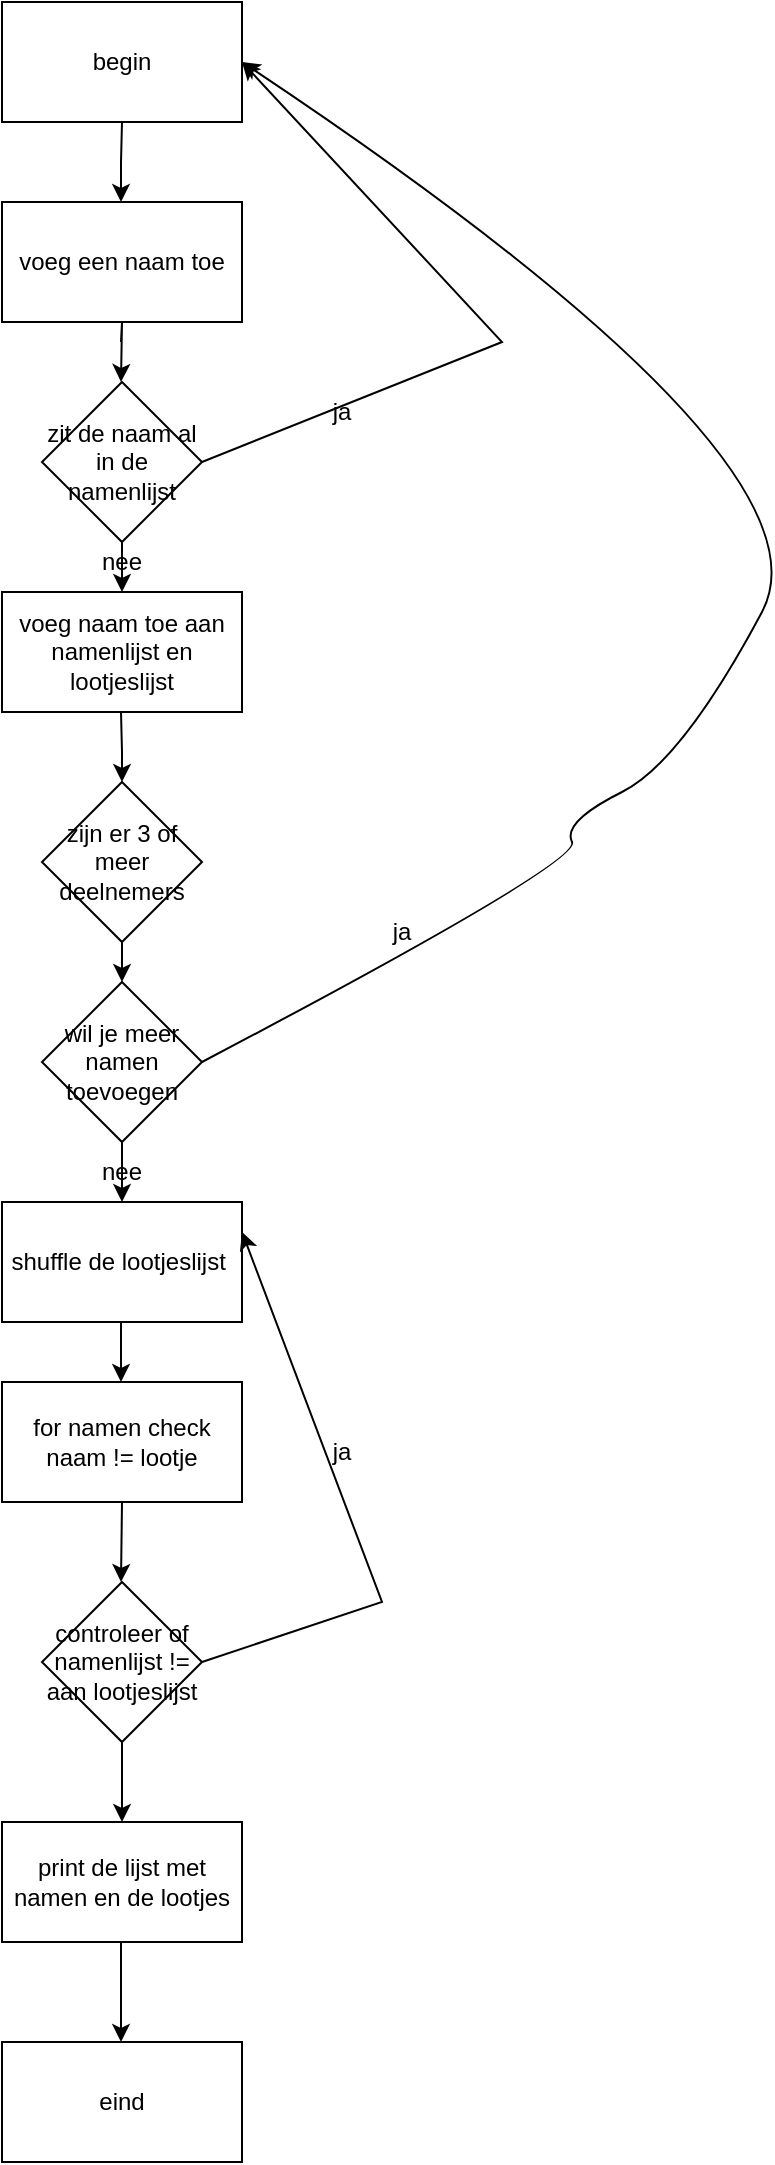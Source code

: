 <mxfile version="20.7.4" type="device"><diagram id="C5RBs43oDa-KdzZeNtuy" name="Page-1"><mxGraphModel dx="1120" dy="474" grid="1" gridSize="10" guides="1" tooltips="1" connect="1" arrows="1" fold="1" page="1" pageScale="1" pageWidth="827" pageHeight="1169" math="0" shadow="0"><root><mxCell id="WIyWlLk6GJQsqaUBKTNV-0"/><mxCell id="WIyWlLk6GJQsqaUBKTNV-1" parent="WIyWlLk6GJQsqaUBKTNV-0"/><mxCell id="dSPVOioRj7OiVC7qRY5_-0" value="begin" style="rounded=0;whiteSpace=wrap;html=1;" parent="WIyWlLk6GJQsqaUBKTNV-1" vertex="1"><mxGeometry x="150" y="30" width="120" height="60" as="geometry"/></mxCell><mxCell id="dSPVOioRj7OiVC7qRY5_-1" value="voeg een naam toe" style="rounded=0;whiteSpace=wrap;html=1;" parent="WIyWlLk6GJQsqaUBKTNV-1" vertex="1"><mxGeometry x="150" y="130" width="120" height="60" as="geometry"/></mxCell><mxCell id="WETKjgocqIHK4AzlEEGE-1" value="print de lijst met namen en de lootjes" style="rounded=0;whiteSpace=wrap;html=1;" parent="WIyWlLk6GJQsqaUBKTNV-1" vertex="1"><mxGeometry x="150" y="940" width="120" height="60" as="geometry"/></mxCell><mxCell id="WETKjgocqIHK4AzlEEGE-18" value="eind" style="rounded=0;whiteSpace=wrap;html=1;" parent="WIyWlLk6GJQsqaUBKTNV-1" vertex="1"><mxGeometry x="150" y="1050" width="120" height="60" as="geometry"/></mxCell><mxCell id="xvVnN4e7SAWsDOoDli2d-5" value="voeg naam toe aan namenlijst en lootjeslijst" style="rounded=0;whiteSpace=wrap;html=1;" parent="WIyWlLk6GJQsqaUBKTNV-1" vertex="1"><mxGeometry x="150" y="325" width="120" height="60" as="geometry"/></mxCell><mxCell id="xvVnN4e7SAWsDOoDli2d-10" value="" style="endArrow=classic;html=1;rounded=0;exitX=0.5;exitY=1;exitDx=0;exitDy=0;" parent="WIyWlLk6GJQsqaUBKTNV-1" source="dSPVOioRj7OiVC7qRY5_-0" edge="1"><mxGeometry width="50" height="50" relative="1" as="geometry"><mxPoint x="209.5" y="100" as="sourcePoint"/><mxPoint x="209.5" y="130" as="targetPoint"/><Array as="points"><mxPoint x="209.5" y="110"/></Array></mxGeometry></mxCell><mxCell id="xvVnN4e7SAWsDOoDli2d-15" value="" style="endArrow=classic;html=1;rounded=0;exitX=0.5;exitY=1;exitDx=0;exitDy=0;" parent="WIyWlLk6GJQsqaUBKTNV-1" source="yCuzVih1pqUjF8Fmcf6j-0" target="xvVnN4e7SAWsDOoDli2d-5" edge="1"><mxGeometry width="50" height="50" relative="1" as="geometry"><mxPoint x="70" y="340" as="sourcePoint"/><mxPoint x="440" y="360" as="targetPoint"/><Array as="points"/></mxGeometry></mxCell><mxCell id="xvVnN4e7SAWsDOoDli2d-20" value="" style="endArrow=classic;html=1;rounded=0;entryX=0.5;entryY=0;entryDx=0;entryDy=0;exitX=0.5;exitY=1;exitDx=0;exitDy=0;" parent="WIyWlLk6GJQsqaUBKTNV-1" target="WETKjgocqIHK4AzlEEGE-6" edge="1"><mxGeometry width="50" height="50" relative="1" as="geometry"><mxPoint x="210" y="480" as="sourcePoint"/><mxPoint x="440" y="440" as="targetPoint"/></mxGeometry></mxCell><mxCell id="xvVnN4e7SAWsDOoDli2d-25" value="" style="endArrow=classic;html=1;rounded=0;entryX=0.5;entryY=0;entryDx=0;entryDy=0;" parent="WIyWlLk6GJQsqaUBKTNV-1" edge="1"><mxGeometry x="1" y="-14" width="50" height="50" relative="1" as="geometry"><mxPoint x="210" y="780" as="sourcePoint"/><mxPoint x="209.5" y="820" as="targetPoint"/><Array as="points"/><mxPoint x="5" y="10" as="offset"/></mxGeometry></mxCell><mxCell id="xvVnN4e7SAWsDOoDli2d-26" value="" style="endArrow=classic;html=1;rounded=0;exitX=1;exitY=0.5;exitDx=0;exitDy=0;" parent="WIyWlLk6GJQsqaUBKTNV-1" source="yvSms2G5tMSI56ehTQME-3" edge="1"><mxGeometry width="50" height="50" relative="1" as="geometry"><mxPoint x="210" y="1020" as="sourcePoint"/><mxPoint x="210" y="940" as="targetPoint"/></mxGeometry></mxCell><mxCell id="xvVnN4e7SAWsDOoDli2d-28" value="" style="curved=1;endArrow=classic;html=1;rounded=0;entryX=1;entryY=0.5;entryDx=0;entryDy=0;exitX=1;exitY=0.5;exitDx=0;exitDy=0;" parent="WIyWlLk6GJQsqaUBKTNV-1" source="WETKjgocqIHK4AzlEEGE-6" target="dSPVOioRj7OiVC7qRY5_-0" edge="1"><mxGeometry width="50" height="50" relative="1" as="geometry"><mxPoint x="290" y="500" as="sourcePoint"/><mxPoint x="440" y="410" as="targetPoint"/><Array as="points"><mxPoint x="440" y="460"/><mxPoint x="430" y="440"/><mxPoint x="490" y="410"/><mxPoint x="570" y="260"/></Array></mxGeometry></mxCell><mxCell id="xvVnN4e7SAWsDOoDli2d-29" value="ja" style="text;html=1;strokeColor=none;fillColor=none;align=center;verticalAlign=middle;whiteSpace=wrap;rounded=0;" parent="WIyWlLk6GJQsqaUBKTNV-1" vertex="1"><mxGeometry x="320" y="480" width="60" height="30" as="geometry"/></mxCell><mxCell id="yvSms2G5tMSI56ehTQME-3" value="controleer of namenlijst != aan lootjeslijst" style="rhombus;whiteSpace=wrap;html=1;direction=south;" parent="WIyWlLk6GJQsqaUBKTNV-1" vertex="1"><mxGeometry x="170" y="820" width="80" height="80" as="geometry"/></mxCell><mxCell id="yCuzVih1pqUjF8Fmcf6j-0" value="zit de naam al in de namenlijst" style="rhombus;whiteSpace=wrap;html=1;" parent="WIyWlLk6GJQsqaUBKTNV-1" vertex="1"><mxGeometry x="170" y="220" width="80" height="80" as="geometry"/></mxCell><mxCell id="yCuzVih1pqUjF8Fmcf6j-5" value="" style="endArrow=classic;html=1;rounded=0;" parent="WIyWlLk6GJQsqaUBKTNV-1" edge="1"><mxGeometry width="50" height="50" relative="1" as="geometry"><mxPoint x="209.5" y="200" as="sourcePoint"/><mxPoint x="209.5" y="220" as="targetPoint"/><Array as="points"><mxPoint x="210" y="190"/></Array></mxGeometry></mxCell><mxCell id="yCuzVih1pqUjF8Fmcf6j-6" value="nee" style="text;html=1;strokeColor=none;fillColor=none;align=center;verticalAlign=middle;whiteSpace=wrap;rounded=0;" parent="WIyWlLk6GJQsqaUBKTNV-1" vertex="1"><mxGeometry x="180" y="295" width="60" height="30" as="geometry"/></mxCell><mxCell id="yCuzVih1pqUjF8Fmcf6j-14" value="zijn er 3 of meer deelnemers" style="rhombus;whiteSpace=wrap;html=1;" parent="WIyWlLk6GJQsqaUBKTNV-1" vertex="1"><mxGeometry x="170" y="420" width="80" height="80" as="geometry"/></mxCell><mxCell id="yCuzVih1pqUjF8Fmcf6j-16" value="for namen check naam != lootje" style="rounded=0;whiteSpace=wrap;html=1;" parent="WIyWlLk6GJQsqaUBKTNV-1" vertex="1"><mxGeometry x="150" y="720" width="120" height="60" as="geometry"/></mxCell><mxCell id="8aSkFxi2s3o-jiK8Q9qr-1" value="" style="endArrow=classic;html=1;rounded=0;entryX=1;entryY=0.5;entryDx=0;entryDy=0;" parent="WIyWlLk6GJQsqaUBKTNV-1" target="dSPVOioRj7OiVC7qRY5_-0" edge="1"><mxGeometry width="50" height="50" relative="1" as="geometry"><mxPoint x="250" y="260" as="sourcePoint"/><mxPoint x="400" y="100" as="targetPoint"/><Array as="points"><mxPoint x="400" y="200"/></Array></mxGeometry></mxCell><mxCell id="8aSkFxi2s3o-jiK8Q9qr-2" value="ja" style="text;html=1;strokeColor=none;fillColor=none;align=center;verticalAlign=middle;whiteSpace=wrap;rounded=0;" parent="WIyWlLk6GJQsqaUBKTNV-1" vertex="1"><mxGeometry x="290" y="220" width="60" height="30" as="geometry"/></mxCell><mxCell id="8aSkFxi2s3o-jiK8Q9qr-3" value="shuffle de lootjeslijst&amp;nbsp;" style="rounded=0;whiteSpace=wrap;html=1;" parent="WIyWlLk6GJQsqaUBKTNV-1" vertex="1"><mxGeometry x="150" y="630" width="120" height="60" as="geometry"/></mxCell><mxCell id="WETKjgocqIHK4AzlEEGE-6" value="wil je meer namen toevoegen" style="rhombus;whiteSpace=wrap;html=1;" parent="WIyWlLk6GJQsqaUBKTNV-1" vertex="1"><mxGeometry x="170" y="520" width="80" height="80" as="geometry"/></mxCell><mxCell id="8aSkFxi2s3o-jiK8Q9qr-7" value="" style="endArrow=classic;html=1;rounded=0;entryX=0.5;entryY=0;entryDx=0;entryDy=0;" parent="WIyWlLk6GJQsqaUBKTNV-1" target="yCuzVih1pqUjF8Fmcf6j-14" edge="1"><mxGeometry width="50" height="50" relative="1" as="geometry"><mxPoint x="209.5" y="385" as="sourcePoint"/><mxPoint x="209.5" y="415" as="targetPoint"/><Array as="points"><mxPoint x="210" y="405"/></Array></mxGeometry></mxCell><mxCell id="8aSkFxi2s3o-jiK8Q9qr-8" value="" style="endArrow=classic;html=1;rounded=0;entryX=0.5;entryY=0;entryDx=0;entryDy=0;" parent="WIyWlLk6GJQsqaUBKTNV-1" source="WETKjgocqIHK4AzlEEGE-6" target="8aSkFxi2s3o-jiK8Q9qr-3" edge="1"><mxGeometry width="50" height="50" relative="1" as="geometry"><mxPoint x="240" y="620" as="sourcePoint"/><mxPoint x="290" y="570" as="targetPoint"/></mxGeometry></mxCell><mxCell id="8aSkFxi2s3o-jiK8Q9qr-9" value="nee" style="text;html=1;strokeColor=none;fillColor=none;align=center;verticalAlign=middle;whiteSpace=wrap;rounded=0;" parent="WIyWlLk6GJQsqaUBKTNV-1" vertex="1"><mxGeometry x="180" y="600" width="60" height="30" as="geometry"/></mxCell><mxCell id="8aSkFxi2s3o-jiK8Q9qr-11" value="" style="endArrow=classic;html=1;rounded=0;" parent="WIyWlLk6GJQsqaUBKTNV-1" edge="1"><mxGeometry width="50" height="50" relative="1" as="geometry"><mxPoint x="209.5" y="1000" as="sourcePoint"/><mxPoint x="209.5" y="1050" as="targetPoint"/></mxGeometry></mxCell><mxCell id="8aSkFxi2s3o-jiK8Q9qr-12" value="" style="endArrow=classic;html=1;rounded=0;" parent="WIyWlLk6GJQsqaUBKTNV-1" edge="1"><mxGeometry width="50" height="50" relative="1" as="geometry"><mxPoint x="209.5" y="690" as="sourcePoint"/><mxPoint x="209.5" y="720" as="targetPoint"/></mxGeometry></mxCell><mxCell id="8aSkFxi2s3o-jiK8Q9qr-13" value="" style="endArrow=classic;html=1;rounded=0;entryX=1;entryY=0.25;entryDx=0;entryDy=0;" parent="WIyWlLk6GJQsqaUBKTNV-1" target="8aSkFxi2s3o-jiK8Q9qr-3" edge="1"><mxGeometry width="50" height="50" relative="1" as="geometry"><mxPoint x="250" y="860" as="sourcePoint"/><mxPoint x="360" y="730" as="targetPoint"/><Array as="points"><mxPoint x="340" y="830"/></Array></mxGeometry></mxCell><mxCell id="8aSkFxi2s3o-jiK8Q9qr-14" value="ja" style="text;html=1;strokeColor=none;fillColor=none;align=center;verticalAlign=middle;whiteSpace=wrap;rounded=0;" parent="WIyWlLk6GJQsqaUBKTNV-1" vertex="1"><mxGeometry x="290" y="740" width="60" height="30" as="geometry"/></mxCell></root></mxGraphModel></diagram></mxfile>